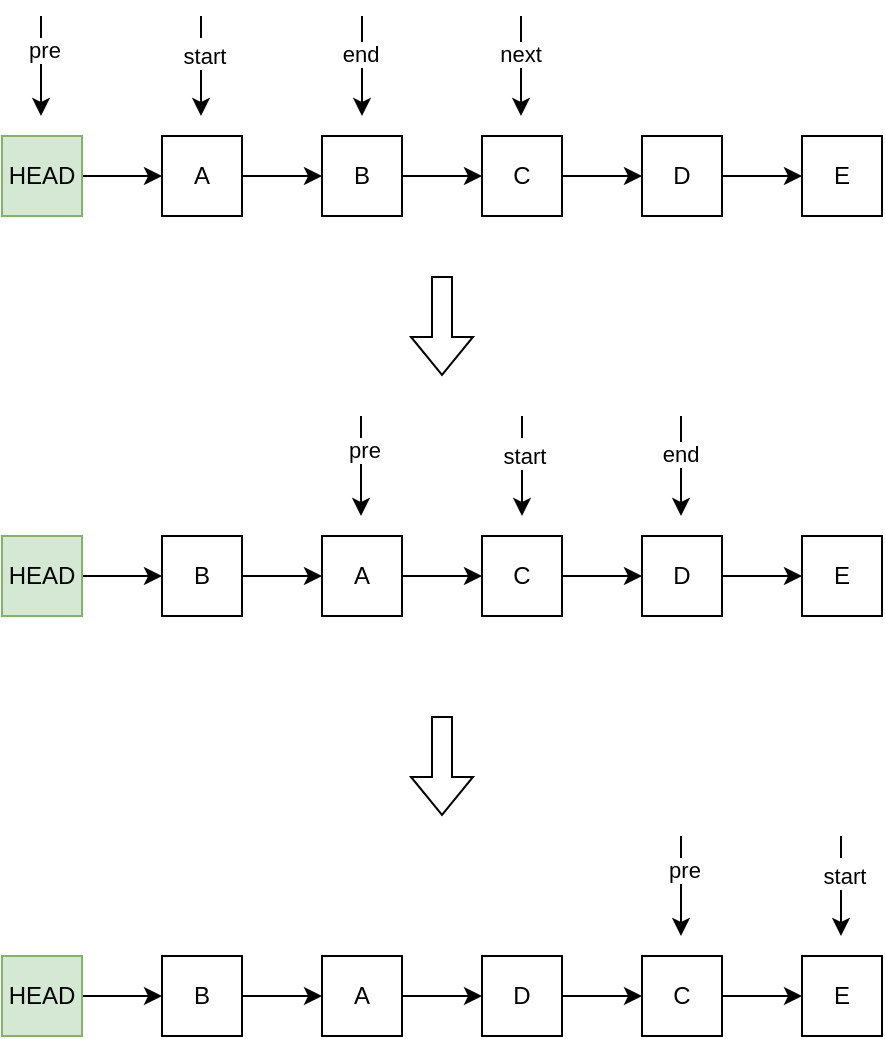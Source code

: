 <mxfile version="24.7.7">
  <diagram name="第 1 页" id="iwtMWnHwQwPlec1fg5JA">
    <mxGraphModel dx="1434" dy="746" grid="1" gridSize="10" guides="1" tooltips="1" connect="1" arrows="1" fold="1" page="1" pageScale="1" pageWidth="827" pageHeight="1169" math="0" shadow="0">
      <root>
        <mxCell id="0" />
        <mxCell id="1" parent="0" />
        <mxCell id="8UYdoH1po8yMHV7NUwBD-7" style="edgeStyle=orthogonalEdgeStyle;rounded=0;orthogonalLoop=1;jettySize=auto;html=1;entryX=0;entryY=0.5;entryDx=0;entryDy=0;" edge="1" parent="1" source="8UYdoH1po8yMHV7NUwBD-1" target="8UYdoH1po8yMHV7NUwBD-2">
          <mxGeometry relative="1" as="geometry" />
        </mxCell>
        <mxCell id="8UYdoH1po8yMHV7NUwBD-1" value="HEAD" style="rounded=0;whiteSpace=wrap;html=1;fillColor=#d5e8d4;strokeColor=#82b366;" vertex="1" parent="1">
          <mxGeometry x="120" y="80" width="40" height="40" as="geometry" />
        </mxCell>
        <mxCell id="8UYdoH1po8yMHV7NUwBD-8" style="edgeStyle=orthogonalEdgeStyle;rounded=0;orthogonalLoop=1;jettySize=auto;html=1;entryX=0;entryY=0.5;entryDx=0;entryDy=0;" edge="1" parent="1" source="8UYdoH1po8yMHV7NUwBD-2" target="8UYdoH1po8yMHV7NUwBD-4">
          <mxGeometry relative="1" as="geometry" />
        </mxCell>
        <mxCell id="8UYdoH1po8yMHV7NUwBD-2" value="A" style="rounded=0;whiteSpace=wrap;html=1;" vertex="1" parent="1">
          <mxGeometry x="200" y="80" width="40" height="40" as="geometry" />
        </mxCell>
        <mxCell id="8UYdoH1po8yMHV7NUwBD-11" style="edgeStyle=orthogonalEdgeStyle;rounded=0;orthogonalLoop=1;jettySize=auto;html=1;entryX=0;entryY=0.5;entryDx=0;entryDy=0;" edge="1" parent="1" source="8UYdoH1po8yMHV7NUwBD-3" target="8UYdoH1po8yMHV7NUwBD-6">
          <mxGeometry relative="1" as="geometry" />
        </mxCell>
        <mxCell id="8UYdoH1po8yMHV7NUwBD-3" value="D" style="rounded=0;whiteSpace=wrap;html=1;" vertex="1" parent="1">
          <mxGeometry x="440" y="80" width="40" height="40" as="geometry" />
        </mxCell>
        <mxCell id="8UYdoH1po8yMHV7NUwBD-9" style="edgeStyle=orthogonalEdgeStyle;rounded=0;orthogonalLoop=1;jettySize=auto;html=1;entryX=0;entryY=0.5;entryDx=0;entryDy=0;" edge="1" parent="1" source="8UYdoH1po8yMHV7NUwBD-4" target="8UYdoH1po8yMHV7NUwBD-5">
          <mxGeometry relative="1" as="geometry" />
        </mxCell>
        <mxCell id="8UYdoH1po8yMHV7NUwBD-4" value="B" style="rounded=0;whiteSpace=wrap;html=1;" vertex="1" parent="1">
          <mxGeometry x="280" y="80" width="40" height="40" as="geometry" />
        </mxCell>
        <mxCell id="8UYdoH1po8yMHV7NUwBD-10" style="edgeStyle=orthogonalEdgeStyle;rounded=0;orthogonalLoop=1;jettySize=auto;html=1;entryX=0;entryY=0.5;entryDx=0;entryDy=0;" edge="1" parent="1" source="8UYdoH1po8yMHV7NUwBD-5" target="8UYdoH1po8yMHV7NUwBD-3">
          <mxGeometry relative="1" as="geometry" />
        </mxCell>
        <mxCell id="8UYdoH1po8yMHV7NUwBD-5" value="C" style="rounded=0;whiteSpace=wrap;html=1;" vertex="1" parent="1">
          <mxGeometry x="360" y="80" width="40" height="40" as="geometry" />
        </mxCell>
        <mxCell id="8UYdoH1po8yMHV7NUwBD-6" value="E" style="rounded=0;whiteSpace=wrap;html=1;" vertex="1" parent="1">
          <mxGeometry x="520" y="80" width="40" height="40" as="geometry" />
        </mxCell>
        <mxCell id="8UYdoH1po8yMHV7NUwBD-12" value="" style="shape=flexArrow;endArrow=classic;html=1;rounded=0;" edge="1" parent="1">
          <mxGeometry width="50" height="50" relative="1" as="geometry">
            <mxPoint x="340" y="150" as="sourcePoint" />
            <mxPoint x="340" y="200" as="targetPoint" />
          </mxGeometry>
        </mxCell>
        <mxCell id="8UYdoH1po8yMHV7NUwBD-51" style="edgeStyle=orthogonalEdgeStyle;rounded=0;orthogonalLoop=1;jettySize=auto;html=1;entryX=0;entryY=0.5;entryDx=0;entryDy=0;" edge="1" parent="1" source="8UYdoH1po8yMHV7NUwBD-14" target="8UYdoH1po8yMHV7NUwBD-16">
          <mxGeometry relative="1" as="geometry" />
        </mxCell>
        <mxCell id="8UYdoH1po8yMHV7NUwBD-14" value="HEAD" style="rounded=0;whiteSpace=wrap;html=1;fillColor=#d5e8d4;strokeColor=#82b366;" vertex="1" parent="1">
          <mxGeometry x="120" y="280" width="40" height="40" as="geometry" />
        </mxCell>
        <mxCell id="8UYdoH1po8yMHV7NUwBD-52" style="edgeStyle=orthogonalEdgeStyle;rounded=0;orthogonalLoop=1;jettySize=auto;html=1;entryX=0;entryY=0.5;entryDx=0;entryDy=0;" edge="1" parent="1" source="8UYdoH1po8yMHV7NUwBD-16" target="8UYdoH1po8yMHV7NUwBD-20">
          <mxGeometry relative="1" as="geometry" />
        </mxCell>
        <mxCell id="8UYdoH1po8yMHV7NUwBD-16" value="B" style="rounded=0;whiteSpace=wrap;html=1;" vertex="1" parent="1">
          <mxGeometry x="200" y="280" width="40" height="40" as="geometry" />
        </mxCell>
        <mxCell id="8UYdoH1po8yMHV7NUwBD-17" style="edgeStyle=orthogonalEdgeStyle;rounded=0;orthogonalLoop=1;jettySize=auto;html=1;entryX=0;entryY=0.5;entryDx=0;entryDy=0;" edge="1" parent="1" source="8UYdoH1po8yMHV7NUwBD-18" target="8UYdoH1po8yMHV7NUwBD-23">
          <mxGeometry relative="1" as="geometry" />
        </mxCell>
        <mxCell id="8UYdoH1po8yMHV7NUwBD-18" value="D" style="rounded=0;whiteSpace=wrap;html=1;" vertex="1" parent="1">
          <mxGeometry x="440" y="280" width="40" height="40" as="geometry" />
        </mxCell>
        <mxCell id="8UYdoH1po8yMHV7NUwBD-19" style="edgeStyle=orthogonalEdgeStyle;rounded=0;orthogonalLoop=1;jettySize=auto;html=1;entryX=0;entryY=0.5;entryDx=0;entryDy=0;" edge="1" parent="1" source="8UYdoH1po8yMHV7NUwBD-20" target="8UYdoH1po8yMHV7NUwBD-22">
          <mxGeometry relative="1" as="geometry" />
        </mxCell>
        <mxCell id="8UYdoH1po8yMHV7NUwBD-20" value="A" style="rounded=0;whiteSpace=wrap;html=1;" vertex="1" parent="1">
          <mxGeometry x="280" y="280" width="40" height="40" as="geometry" />
        </mxCell>
        <mxCell id="8UYdoH1po8yMHV7NUwBD-21" style="edgeStyle=orthogonalEdgeStyle;rounded=0;orthogonalLoop=1;jettySize=auto;html=1;entryX=0;entryY=0.5;entryDx=0;entryDy=0;" edge="1" parent="1" source="8UYdoH1po8yMHV7NUwBD-22" target="8UYdoH1po8yMHV7NUwBD-18">
          <mxGeometry relative="1" as="geometry" />
        </mxCell>
        <mxCell id="8UYdoH1po8yMHV7NUwBD-22" value="C" style="rounded=0;whiteSpace=wrap;html=1;" vertex="1" parent="1">
          <mxGeometry x="360" y="280" width="40" height="40" as="geometry" />
        </mxCell>
        <mxCell id="8UYdoH1po8yMHV7NUwBD-23" value="E" style="rounded=0;whiteSpace=wrap;html=1;" vertex="1" parent="1">
          <mxGeometry x="520" y="280" width="40" height="40" as="geometry" />
        </mxCell>
        <mxCell id="8UYdoH1po8yMHV7NUwBD-24" value="" style="endArrow=classic;html=1;rounded=0;" edge="1" parent="1">
          <mxGeometry width="50" height="50" relative="1" as="geometry">
            <mxPoint x="139.5" y="20" as="sourcePoint" />
            <mxPoint x="139.5" y="70" as="targetPoint" />
          </mxGeometry>
        </mxCell>
        <mxCell id="8UYdoH1po8yMHV7NUwBD-25" value="pre" style="edgeLabel;html=1;align=center;verticalAlign=middle;resizable=0;points=[];" vertex="1" connectable="0" parent="8UYdoH1po8yMHV7NUwBD-24">
          <mxGeometry x="-0.32" y="2" relative="1" as="geometry">
            <mxPoint x="-1" as="offset" />
          </mxGeometry>
        </mxCell>
        <mxCell id="8UYdoH1po8yMHV7NUwBD-26" value="" style="endArrow=classic;html=1;rounded=0;" edge="1" parent="1">
          <mxGeometry width="50" height="50" relative="1" as="geometry">
            <mxPoint x="219.5" y="20" as="sourcePoint" />
            <mxPoint x="219.5" y="70" as="targetPoint" />
          </mxGeometry>
        </mxCell>
        <mxCell id="8UYdoH1po8yMHV7NUwBD-27" value="pre" style="edgeLabel;html=1;align=center;verticalAlign=middle;resizable=0;points=[];" vertex="1" connectable="0" parent="8UYdoH1po8yMHV7NUwBD-26">
          <mxGeometry x="-0.32" y="2" relative="1" as="geometry">
            <mxPoint x="-1" as="offset" />
          </mxGeometry>
        </mxCell>
        <mxCell id="8UYdoH1po8yMHV7NUwBD-28" value="start" style="edgeLabel;html=1;align=center;verticalAlign=middle;resizable=0;points=[];" vertex="1" connectable="0" parent="8UYdoH1po8yMHV7NUwBD-26">
          <mxGeometry x="-0.2" y="4" relative="1" as="geometry">
            <mxPoint x="-3" as="offset" />
          </mxGeometry>
        </mxCell>
        <mxCell id="8UYdoH1po8yMHV7NUwBD-33" value="" style="endArrow=classic;html=1;rounded=0;" edge="1" parent="1">
          <mxGeometry width="50" height="50" relative="1" as="geometry">
            <mxPoint x="300" y="20" as="sourcePoint" />
            <mxPoint x="300" y="70" as="targetPoint" />
          </mxGeometry>
        </mxCell>
        <mxCell id="8UYdoH1po8yMHV7NUwBD-37" value="end" style="edgeLabel;html=1;align=center;verticalAlign=middle;resizable=0;points=[];" vertex="1" connectable="0" parent="8UYdoH1po8yMHV7NUwBD-33">
          <mxGeometry x="-0.24" y="-1" relative="1" as="geometry">
            <mxPoint as="offset" />
          </mxGeometry>
        </mxCell>
        <mxCell id="8UYdoH1po8yMHV7NUwBD-38" value="" style="endArrow=classic;html=1;rounded=0;" edge="1" parent="1">
          <mxGeometry width="50" height="50" relative="1" as="geometry">
            <mxPoint x="379.5" y="20" as="sourcePoint" />
            <mxPoint x="379.5" y="70" as="targetPoint" />
          </mxGeometry>
        </mxCell>
        <mxCell id="8UYdoH1po8yMHV7NUwBD-39" value="next" style="edgeLabel;html=1;align=center;verticalAlign=middle;resizable=0;points=[];" vertex="1" connectable="0" parent="8UYdoH1po8yMHV7NUwBD-38">
          <mxGeometry x="-0.24" y="-1" relative="1" as="geometry">
            <mxPoint as="offset" />
          </mxGeometry>
        </mxCell>
        <mxCell id="8UYdoH1po8yMHV7NUwBD-40" value="" style="endArrow=classic;html=1;rounded=0;" edge="1" parent="1">
          <mxGeometry width="50" height="50" relative="1" as="geometry">
            <mxPoint x="299.5" y="220" as="sourcePoint" />
            <mxPoint x="299.5" y="270" as="targetPoint" />
          </mxGeometry>
        </mxCell>
        <mxCell id="8UYdoH1po8yMHV7NUwBD-41" value="pre" style="edgeLabel;html=1;align=center;verticalAlign=middle;resizable=0;points=[];" vertex="1" connectable="0" parent="8UYdoH1po8yMHV7NUwBD-40">
          <mxGeometry x="-0.32" y="2" relative="1" as="geometry">
            <mxPoint x="-1" as="offset" />
          </mxGeometry>
        </mxCell>
        <mxCell id="8UYdoH1po8yMHV7NUwBD-42" value="" style="endArrow=classic;html=1;rounded=0;" edge="1" parent="1">
          <mxGeometry width="50" height="50" relative="1" as="geometry">
            <mxPoint x="380" y="220" as="sourcePoint" />
            <mxPoint x="380" y="270" as="targetPoint" />
          </mxGeometry>
        </mxCell>
        <mxCell id="8UYdoH1po8yMHV7NUwBD-43" value="pre" style="edgeLabel;html=1;align=center;verticalAlign=middle;resizable=0;points=[];" vertex="1" connectable="0" parent="8UYdoH1po8yMHV7NUwBD-42">
          <mxGeometry x="-0.32" y="2" relative="1" as="geometry">
            <mxPoint x="-1" as="offset" />
          </mxGeometry>
        </mxCell>
        <mxCell id="8UYdoH1po8yMHV7NUwBD-44" value="start" style="edgeLabel;html=1;align=center;verticalAlign=middle;resizable=0;points=[];" vertex="1" connectable="0" parent="8UYdoH1po8yMHV7NUwBD-42">
          <mxGeometry x="-0.2" y="4" relative="1" as="geometry">
            <mxPoint x="-3" as="offset" />
          </mxGeometry>
        </mxCell>
        <mxCell id="8UYdoH1po8yMHV7NUwBD-45" value="" style="endArrow=classic;html=1;rounded=0;" edge="1" parent="1">
          <mxGeometry width="50" height="50" relative="1" as="geometry">
            <mxPoint x="459.5" y="220" as="sourcePoint" />
            <mxPoint x="459.5" y="270" as="targetPoint" />
          </mxGeometry>
        </mxCell>
        <mxCell id="8UYdoH1po8yMHV7NUwBD-46" value="end" style="edgeLabel;html=1;align=center;verticalAlign=middle;resizable=0;points=[];" vertex="1" connectable="0" parent="8UYdoH1po8yMHV7NUwBD-45">
          <mxGeometry x="-0.24" y="-1" relative="1" as="geometry">
            <mxPoint as="offset" />
          </mxGeometry>
        </mxCell>
        <mxCell id="8UYdoH1po8yMHV7NUwBD-53" value="" style="shape=flexArrow;endArrow=classic;html=1;rounded=0;" edge="1" parent="1">
          <mxGeometry width="50" height="50" relative="1" as="geometry">
            <mxPoint x="340" y="370" as="sourcePoint" />
            <mxPoint x="340" y="420" as="targetPoint" />
          </mxGeometry>
        </mxCell>
        <mxCell id="8UYdoH1po8yMHV7NUwBD-54" style="edgeStyle=orthogonalEdgeStyle;rounded=0;orthogonalLoop=1;jettySize=auto;html=1;entryX=0;entryY=0.5;entryDx=0;entryDy=0;" edge="1" parent="1" source="8UYdoH1po8yMHV7NUwBD-55" target="8UYdoH1po8yMHV7NUwBD-57">
          <mxGeometry relative="1" as="geometry" />
        </mxCell>
        <mxCell id="8UYdoH1po8yMHV7NUwBD-55" value="HEAD" style="rounded=0;whiteSpace=wrap;html=1;fillColor=#d5e8d4;strokeColor=#82b366;" vertex="1" parent="1">
          <mxGeometry x="120" y="490" width="40" height="40" as="geometry" />
        </mxCell>
        <mxCell id="8UYdoH1po8yMHV7NUwBD-56" style="edgeStyle=orthogonalEdgeStyle;rounded=0;orthogonalLoop=1;jettySize=auto;html=1;entryX=0;entryY=0.5;entryDx=0;entryDy=0;" edge="1" parent="1" source="8UYdoH1po8yMHV7NUwBD-57" target="8UYdoH1po8yMHV7NUwBD-61">
          <mxGeometry relative="1" as="geometry" />
        </mxCell>
        <mxCell id="8UYdoH1po8yMHV7NUwBD-57" value="B" style="rounded=0;whiteSpace=wrap;html=1;" vertex="1" parent="1">
          <mxGeometry x="200" y="490" width="40" height="40" as="geometry" />
        </mxCell>
        <mxCell id="8UYdoH1po8yMHV7NUwBD-58" style="edgeStyle=orthogonalEdgeStyle;rounded=0;orthogonalLoop=1;jettySize=auto;html=1;entryX=0;entryY=0.5;entryDx=0;entryDy=0;" edge="1" parent="1" source="8UYdoH1po8yMHV7NUwBD-59" target="8UYdoH1po8yMHV7NUwBD-64">
          <mxGeometry relative="1" as="geometry" />
        </mxCell>
        <mxCell id="8UYdoH1po8yMHV7NUwBD-59" value="C" style="rounded=0;whiteSpace=wrap;html=1;" vertex="1" parent="1">
          <mxGeometry x="440" y="490" width="40" height="40" as="geometry" />
        </mxCell>
        <mxCell id="8UYdoH1po8yMHV7NUwBD-60" style="edgeStyle=orthogonalEdgeStyle;rounded=0;orthogonalLoop=1;jettySize=auto;html=1;entryX=0;entryY=0.5;entryDx=0;entryDy=0;" edge="1" parent="1" source="8UYdoH1po8yMHV7NUwBD-61" target="8UYdoH1po8yMHV7NUwBD-63">
          <mxGeometry relative="1" as="geometry" />
        </mxCell>
        <mxCell id="8UYdoH1po8yMHV7NUwBD-61" value="A" style="rounded=0;whiteSpace=wrap;html=1;" vertex="1" parent="1">
          <mxGeometry x="280" y="490" width="40" height="40" as="geometry" />
        </mxCell>
        <mxCell id="8UYdoH1po8yMHV7NUwBD-62" style="edgeStyle=orthogonalEdgeStyle;rounded=0;orthogonalLoop=1;jettySize=auto;html=1;entryX=0;entryY=0.5;entryDx=0;entryDy=0;" edge="1" parent="1" source="8UYdoH1po8yMHV7NUwBD-63" target="8UYdoH1po8yMHV7NUwBD-59">
          <mxGeometry relative="1" as="geometry" />
        </mxCell>
        <mxCell id="8UYdoH1po8yMHV7NUwBD-63" value="D" style="rounded=0;whiteSpace=wrap;html=1;" vertex="1" parent="1">
          <mxGeometry x="360" y="490" width="40" height="40" as="geometry" />
        </mxCell>
        <mxCell id="8UYdoH1po8yMHV7NUwBD-64" value="E" style="rounded=0;whiteSpace=wrap;html=1;" vertex="1" parent="1">
          <mxGeometry x="520" y="490" width="40" height="40" as="geometry" />
        </mxCell>
        <mxCell id="8UYdoH1po8yMHV7NUwBD-65" value="" style="endArrow=classic;html=1;rounded=0;" edge="1" parent="1">
          <mxGeometry width="50" height="50" relative="1" as="geometry">
            <mxPoint x="459.5" y="430" as="sourcePoint" />
            <mxPoint x="459.5" y="480" as="targetPoint" />
          </mxGeometry>
        </mxCell>
        <mxCell id="8UYdoH1po8yMHV7NUwBD-66" value="pre" style="edgeLabel;html=1;align=center;verticalAlign=middle;resizable=0;points=[];" vertex="1" connectable="0" parent="8UYdoH1po8yMHV7NUwBD-65">
          <mxGeometry x="-0.32" y="2" relative="1" as="geometry">
            <mxPoint x="-1" as="offset" />
          </mxGeometry>
        </mxCell>
        <mxCell id="8UYdoH1po8yMHV7NUwBD-67" value="" style="endArrow=classic;html=1;rounded=0;" edge="1" parent="1">
          <mxGeometry width="50" height="50" relative="1" as="geometry">
            <mxPoint x="539.5" y="430" as="sourcePoint" />
            <mxPoint x="539.5" y="480" as="targetPoint" />
          </mxGeometry>
        </mxCell>
        <mxCell id="8UYdoH1po8yMHV7NUwBD-68" value="pre" style="edgeLabel;html=1;align=center;verticalAlign=middle;resizable=0;points=[];" vertex="1" connectable="0" parent="8UYdoH1po8yMHV7NUwBD-67">
          <mxGeometry x="-0.32" y="2" relative="1" as="geometry">
            <mxPoint x="-1" as="offset" />
          </mxGeometry>
        </mxCell>
        <mxCell id="8UYdoH1po8yMHV7NUwBD-69" value="start" style="edgeLabel;html=1;align=center;verticalAlign=middle;resizable=0;points=[];" vertex="1" connectable="0" parent="8UYdoH1po8yMHV7NUwBD-67">
          <mxGeometry x="-0.2" y="4" relative="1" as="geometry">
            <mxPoint x="-3" as="offset" />
          </mxGeometry>
        </mxCell>
      </root>
    </mxGraphModel>
  </diagram>
</mxfile>
